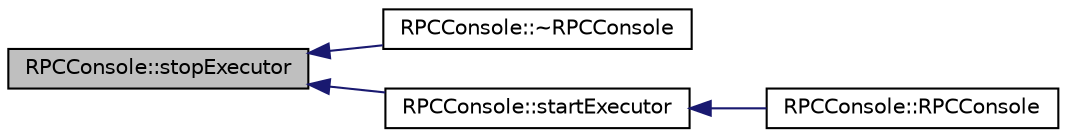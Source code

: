 digraph "RPCConsole::stopExecutor"
{
  edge [fontname="Helvetica",fontsize="10",labelfontname="Helvetica",labelfontsize="10"];
  node [fontname="Helvetica",fontsize="10",shape=record];
  rankdir="LR";
  Node247 [label="RPCConsole::stopExecutor",height=0.2,width=0.4,color="black", fillcolor="grey75", style="filled", fontcolor="black"];
  Node247 -> Node248 [dir="back",color="midnightblue",fontsize="10",style="solid",fontname="Helvetica"];
  Node248 [label="RPCConsole::~RPCConsole",height=0.2,width=0.4,color="black", fillcolor="white", style="filled",URL="$d7/de8/class_r_p_c_console.html#af069a33d262cba428ec5c1390dd5acff"];
  Node247 -> Node249 [dir="back",color="midnightblue",fontsize="10",style="solid",fontname="Helvetica"];
  Node249 [label="RPCConsole::startExecutor",height=0.2,width=0.4,color="black", fillcolor="white", style="filled",URL="$d7/de8/class_r_p_c_console.html#ac6250045ef6f8bd5e5fece3e478e141d"];
  Node249 -> Node250 [dir="back",color="midnightblue",fontsize="10",style="solid",fontname="Helvetica"];
  Node250 [label="RPCConsole::RPCConsole",height=0.2,width=0.4,color="black", fillcolor="white", style="filled",URL="$d7/de8/class_r_p_c_console.html#aeac546e68f8c2cafa79a0294dd78f2ad"];
}
